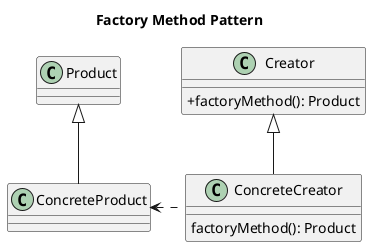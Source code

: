 @startuml
skinparam classAttributeIconSize 0
title Factory Method Pattern

class Product
class Creator
class ConcreteProduct
class ConcreteCreator

Creator : + factoryMethod(): Product
ConcreteCreator : factoryMethod(): Product

Creator <|-- ConcreteCreator
Product <|-- ConcreteProduct
ConcreteProduct <. ConcreteCreator

@enduml